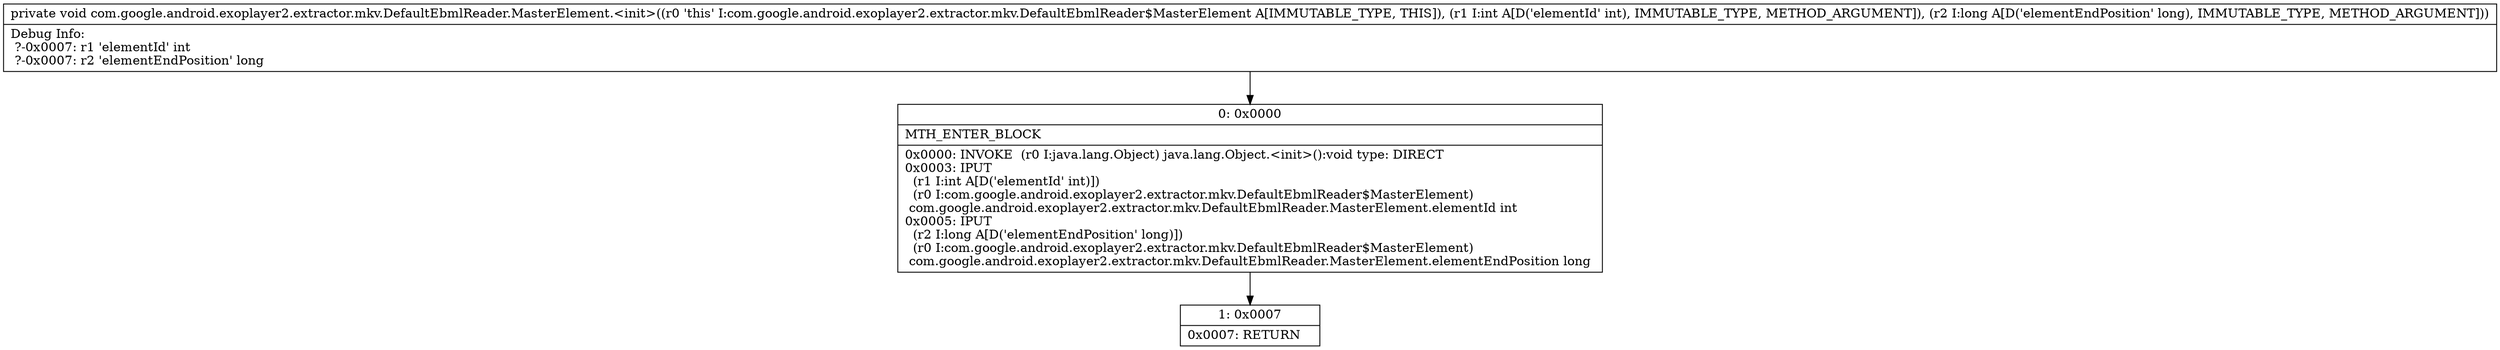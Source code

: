 digraph "CFG forcom.google.android.exoplayer2.extractor.mkv.DefaultEbmlReader.MasterElement.\<init\>(IJ)V" {
Node_0 [shape=record,label="{0\:\ 0x0000|MTH_ENTER_BLOCK\l|0x0000: INVOKE  (r0 I:java.lang.Object) java.lang.Object.\<init\>():void type: DIRECT \l0x0003: IPUT  \l  (r1 I:int A[D('elementId' int)])\l  (r0 I:com.google.android.exoplayer2.extractor.mkv.DefaultEbmlReader$MasterElement)\l com.google.android.exoplayer2.extractor.mkv.DefaultEbmlReader.MasterElement.elementId int \l0x0005: IPUT  \l  (r2 I:long A[D('elementEndPosition' long)])\l  (r0 I:com.google.android.exoplayer2.extractor.mkv.DefaultEbmlReader$MasterElement)\l com.google.android.exoplayer2.extractor.mkv.DefaultEbmlReader.MasterElement.elementEndPosition long \l}"];
Node_1 [shape=record,label="{1\:\ 0x0007|0x0007: RETURN   \l}"];
MethodNode[shape=record,label="{private void com.google.android.exoplayer2.extractor.mkv.DefaultEbmlReader.MasterElement.\<init\>((r0 'this' I:com.google.android.exoplayer2.extractor.mkv.DefaultEbmlReader$MasterElement A[IMMUTABLE_TYPE, THIS]), (r1 I:int A[D('elementId' int), IMMUTABLE_TYPE, METHOD_ARGUMENT]), (r2 I:long A[D('elementEndPosition' long), IMMUTABLE_TYPE, METHOD_ARGUMENT]))  | Debug Info:\l  ?\-0x0007: r1 'elementId' int\l  ?\-0x0007: r2 'elementEndPosition' long\l}"];
MethodNode -> Node_0;
Node_0 -> Node_1;
}

